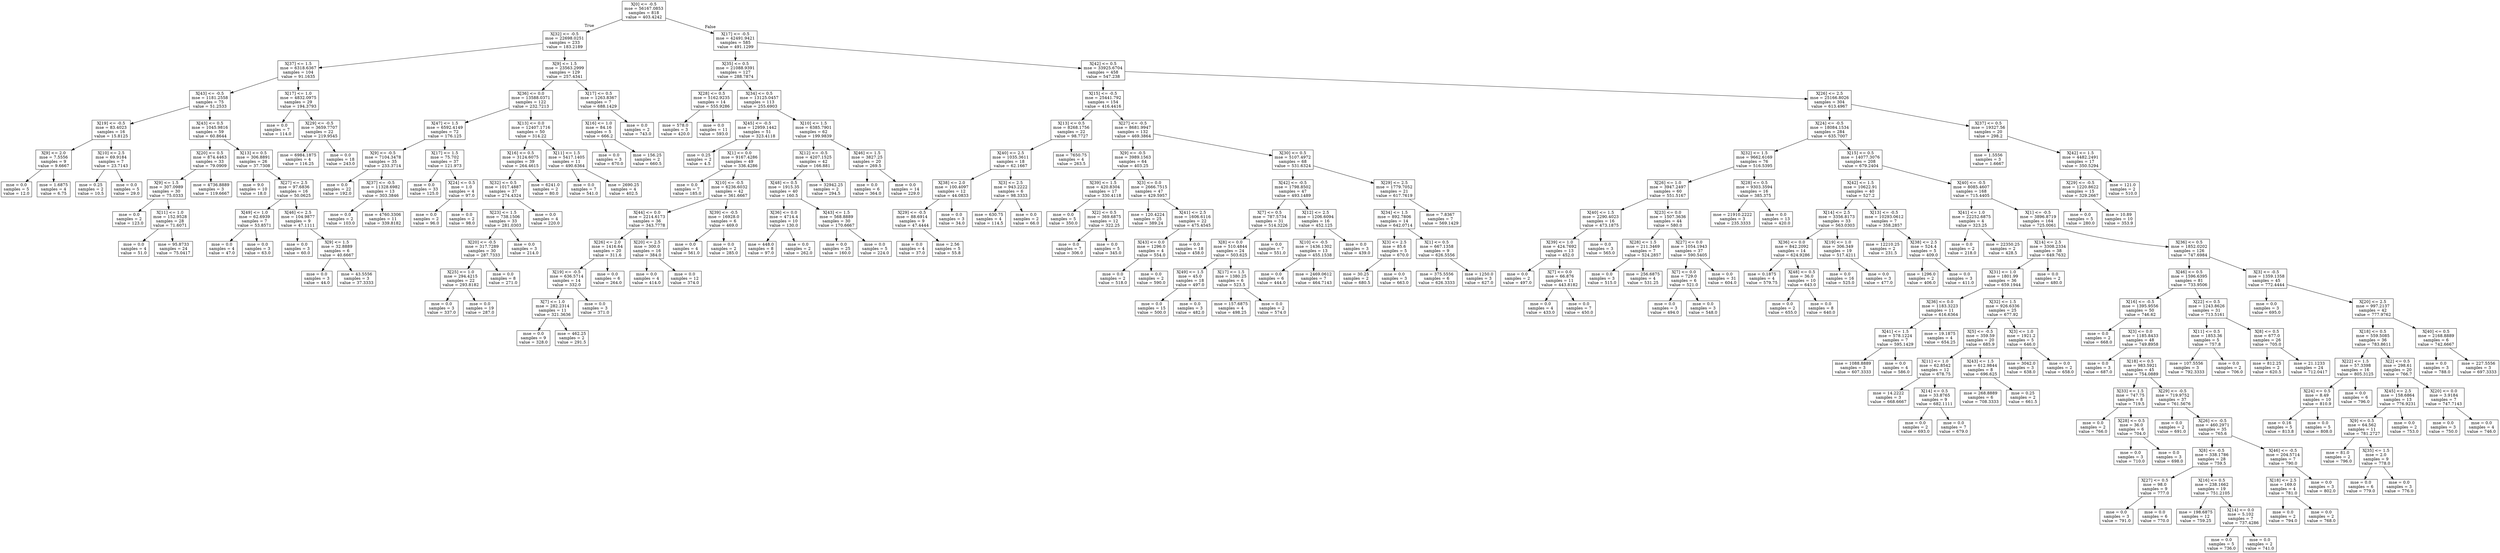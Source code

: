 digraph Tree {
node [shape=box] ;
0 [label="X[0] <= -0.5\nmse = 56167.0853\nsamples = 818\nvalue = 403.4242"] ;
1 [label="X[32] <= -0.5\nmse = 22698.0251\nsamples = 233\nvalue = 183.2189"] ;
0 -> 1 [labeldistance=2.5, labelangle=45, headlabel="True"] ;
2 [label="X[37] <= 1.5\nmse = 6318.6367\nsamples = 104\nvalue = 91.1635"] ;
1 -> 2 ;
3 [label="X[43] <= -0.5\nmse = 1181.2558\nsamples = 75\nvalue = 51.2533"] ;
2 -> 3 ;
4 [label="X[19] <= -0.5\nmse = 83.4023\nsamples = 16\nvalue = 15.8125"] ;
3 -> 4 ;
5 [label="X[9] <= 2.0\nmse = 7.5556\nsamples = 9\nvalue = 9.6667"] ;
4 -> 5 ;
6 [label="mse = 0.0\nsamples = 5\nvalue = 12.0"] ;
5 -> 6 ;
7 [label="mse = 1.6875\nsamples = 4\nvalue = 6.75"] ;
5 -> 7 ;
8 [label="X[10] <= 2.5\nmse = 69.9184\nsamples = 7\nvalue = 23.7143"] ;
4 -> 8 ;
9 [label="mse = 0.25\nsamples = 2\nvalue = 10.5"] ;
8 -> 9 ;
10 [label="mse = 0.0\nsamples = 5\nvalue = 29.0"] ;
8 -> 10 ;
11 [label="X[43] <= 0.5\nmse = 1045.9816\nsamples = 59\nvalue = 60.8644"] ;
3 -> 11 ;
12 [label="X[20] <= 0.5\nmse = 874.4463\nsamples = 33\nvalue = 79.0909"] ;
11 -> 12 ;
13 [label="X[9] <= 1.5\nmse = 307.0989\nsamples = 30\nvalue = 75.0333"] ;
12 -> 13 ;
14 [label="mse = 0.0\nsamples = 2\nvalue = 123.0"] ;
13 -> 14 ;
15 [label="X[11] <= 1.0\nmse = 152.9528\nsamples = 28\nvalue = 71.6071"] ;
13 -> 15 ;
16 [label="mse = 0.0\nsamples = 4\nvalue = 51.0"] ;
15 -> 16 ;
17 [label="mse = 95.8733\nsamples = 24\nvalue = 75.0417"] ;
15 -> 17 ;
18 [label="mse = 4736.8889\nsamples = 3\nvalue = 119.6667"] ;
12 -> 18 ;
19 [label="X[13] <= 0.5\nmse = 306.8891\nsamples = 26\nvalue = 37.7308"] ;
11 -> 19 ;
20 [label="mse = 9.0\nsamples = 10\nvalue = 18.0"] ;
19 -> 20 ;
21 [label="X[27] <= 2.5\nmse = 97.6836\nsamples = 16\nvalue = 50.0625"] ;
19 -> 21 ;
22 [label="X[49] <= 1.0\nmse = 62.6939\nsamples = 7\nvalue = 53.8571"] ;
21 -> 22 ;
23 [label="mse = 0.0\nsamples = 4\nvalue = 47.0"] ;
22 -> 23 ;
24 [label="mse = 0.0\nsamples = 3\nvalue = 63.0"] ;
22 -> 24 ;
25 [label="X[46] <= 2.5\nmse = 104.9877\nsamples = 9\nvalue = 47.1111"] ;
21 -> 25 ;
26 [label="mse = 0.0\nsamples = 3\nvalue = 60.0"] ;
25 -> 26 ;
27 [label="X[9] <= 1.5\nmse = 32.8889\nsamples = 6\nvalue = 40.6667"] ;
25 -> 27 ;
28 [label="mse = 0.0\nsamples = 3\nvalue = 44.0"] ;
27 -> 28 ;
29 [label="mse = 43.5556\nsamples = 3\nvalue = 37.3333"] ;
27 -> 29 ;
30 [label="X[17] <= 1.0\nmse = 4832.0975\nsamples = 29\nvalue = 194.3793"] ;
2 -> 30 ;
31 [label="mse = 0.0\nsamples = 7\nvalue = 114.0"] ;
30 -> 31 ;
32 [label="X[29] <= -0.5\nmse = 3659.7707\nsamples = 22\nvalue = 219.9545"] ;
30 -> 32 ;
33 [label="mse = 6984.1875\nsamples = 4\nvalue = 116.25"] ;
32 -> 33 ;
34 [label="mse = 0.0\nsamples = 18\nvalue = 243.0"] ;
32 -> 34 ;
35 [label="X[9] <= 1.5\nmse = 23563.2999\nsamples = 129\nvalue = 257.4341"] ;
1 -> 35 ;
36 [label="X[36] <= 0.0\nmse = 13588.0371\nsamples = 122\nvalue = 232.7213"] ;
35 -> 36 ;
37 [label="X[47] <= 1.5\nmse = 6592.4149\nsamples = 72\nvalue = 176.125"] ;
36 -> 37 ;
38 [label="X[9] <= -0.5\nmse = 7104.3478\nsamples = 35\nvalue = 233.3714"] ;
37 -> 38 ;
39 [label="mse = 0.0\nsamples = 22\nvalue = 192.0"] ;
38 -> 39 ;
40 [label="X[37] <= -0.5\nmse = 11328.6982\nsamples = 13\nvalue = 303.3846"] ;
38 -> 40 ;
41 [label="mse = 0.0\nsamples = 2\nvalue = 103.0"] ;
40 -> 41 ;
42 [label="mse = 4760.3306\nsamples = 11\nvalue = 339.8182"] ;
40 -> 42 ;
43 [label="X[17] <= 1.5\nmse = 75.702\nsamples = 37\nvalue = 121.973"] ;
37 -> 43 ;
44 [label="mse = 0.0\nsamples = 33\nvalue = 125.0"] ;
43 -> 44 ;
45 [label="X[24] <= 0.5\nmse = 1.0\nsamples = 4\nvalue = 97.0"] ;
43 -> 45 ;
46 [label="mse = 0.0\nsamples = 2\nvalue = 96.0"] ;
45 -> 46 ;
47 [label="mse = 0.0\nsamples = 2\nvalue = 98.0"] ;
45 -> 47 ;
48 [label="X[13] <= 0.0\nmse = 12407.1716\nsamples = 50\nvalue = 314.22"] ;
36 -> 48 ;
49 [label="X[16] <= 0.5\nmse = 3124.6075\nsamples = 39\nvalue = 264.4615"] ;
48 -> 49 ;
50 [label="X[32] <= 0.5\nmse = 1017.4887\nsamples = 37\nvalue = 274.4324"] ;
49 -> 50 ;
51 [label="X[23] <= 1.5\nmse = 738.1506\nsamples = 33\nvalue = 281.0303"] ;
50 -> 51 ;
52 [label="X[20] <= -0.5\nmse = 317.7289\nsamples = 30\nvalue = 287.7333"] ;
51 -> 52 ;
53 [label="X[25] <= 1.0\nmse = 294.4215\nsamples = 22\nvalue = 293.8182"] ;
52 -> 53 ;
54 [label="mse = 0.0\nsamples = 3\nvalue = 337.0"] ;
53 -> 54 ;
55 [label="mse = 0.0\nsamples = 19\nvalue = 287.0"] ;
53 -> 55 ;
56 [label="mse = 0.0\nsamples = 8\nvalue = 271.0"] ;
52 -> 56 ;
57 [label="mse = 0.0\nsamples = 3\nvalue = 214.0"] ;
51 -> 57 ;
58 [label="mse = 0.0\nsamples = 4\nvalue = 220.0"] ;
50 -> 58 ;
59 [label="mse = 6241.0\nsamples = 2\nvalue = 80.0"] ;
49 -> 59 ;
60 [label="X[11] <= 1.5\nmse = 5417.1405\nsamples = 11\nvalue = 490.6364"] ;
48 -> 60 ;
61 [label="mse = 0.0\nsamples = 7\nvalue = 541.0"] ;
60 -> 61 ;
62 [label="mse = 2690.25\nsamples = 4\nvalue = 402.5"] ;
60 -> 62 ;
63 [label="X[17] <= 0.5\nmse = 1263.8367\nsamples = 7\nvalue = 688.1429"] ;
35 -> 63 ;
64 [label="X[16] <= 1.0\nmse = 84.16\nsamples = 5\nvalue = 666.2"] ;
63 -> 64 ;
65 [label="mse = 0.0\nsamples = 3\nvalue = 670.0"] ;
64 -> 65 ;
66 [label="mse = 156.25\nsamples = 2\nvalue = 660.5"] ;
64 -> 66 ;
67 [label="mse = 0.0\nsamples = 2\nvalue = 743.0"] ;
63 -> 67 ;
68 [label="X[17] <= -0.5\nmse = 42491.9421\nsamples = 585\nvalue = 491.1299"] ;
0 -> 68 [labeldistance=2.5, labelangle=-45, headlabel="False"] ;
69 [label="X[35] <= 0.5\nmse = 21088.9391\nsamples = 127\nvalue = 288.7874"] ;
68 -> 69 ;
70 [label="X[28] <= 0.5\nmse = 5162.9235\nsamples = 14\nvalue = 555.9286"] ;
69 -> 70 ;
71 [label="mse = 578.0\nsamples = 3\nvalue = 420.0"] ;
70 -> 71 ;
72 [label="mse = 0.0\nsamples = 11\nvalue = 593.0"] ;
70 -> 72 ;
73 [label="X[34] <= 0.5\nmse = 13125.0457\nsamples = 113\nvalue = 255.6903"] ;
69 -> 73 ;
74 [label="X[45] <= -0.5\nmse = 12959.1442\nsamples = 51\nvalue = 323.4118"] ;
73 -> 74 ;
75 [label="mse = 0.25\nsamples = 2\nvalue = 4.5"] ;
74 -> 75 ;
76 [label="X[1] <= 0.0\nmse = 9167.4286\nsamples = 49\nvalue = 336.4286"] ;
74 -> 76 ;
77 [label="mse = 0.0\nsamples = 7\nvalue = 185.0"] ;
76 -> 77 ;
78 [label="X[10] <= -0.5\nmse = 6236.6032\nsamples = 42\nvalue = 361.6667"] ;
76 -> 78 ;
79 [label="X[44] <= 0.0\nmse = 2214.6173\nsamples = 36\nvalue = 343.7778"] ;
78 -> 79 ;
80 [label="X[26] <= 2.0\nmse = 1416.64\nsamples = 20\nvalue = 311.6"] ;
79 -> 80 ;
81 [label="X[19] <= -0.5\nmse = 636.5714\nsamples = 14\nvalue = 332.0"] ;
80 -> 81 ;
82 [label="X[7] <= 1.0\nmse = 282.2314\nsamples = 11\nvalue = 321.3636"] ;
81 -> 82 ;
83 [label="mse = 0.0\nsamples = 9\nvalue = 328.0"] ;
82 -> 83 ;
84 [label="mse = 462.25\nsamples = 2\nvalue = 291.5"] ;
82 -> 84 ;
85 [label="mse = 0.0\nsamples = 3\nvalue = 371.0"] ;
81 -> 85 ;
86 [label="mse = 0.0\nsamples = 6\nvalue = 264.0"] ;
80 -> 86 ;
87 [label="X[20] <= 2.5\nmse = 300.0\nsamples = 16\nvalue = 384.0"] ;
79 -> 87 ;
88 [label="mse = 0.0\nsamples = 4\nvalue = 414.0"] ;
87 -> 88 ;
89 [label="mse = 0.0\nsamples = 12\nvalue = 374.0"] ;
87 -> 89 ;
90 [label="X[39] <= -0.5\nmse = 16928.0\nsamples = 6\nvalue = 469.0"] ;
78 -> 90 ;
91 [label="mse = 0.0\nsamples = 4\nvalue = 561.0"] ;
90 -> 91 ;
92 [label="mse = 0.0\nsamples = 2\nvalue = 285.0"] ;
90 -> 92 ;
93 [label="X[10] <= 1.5\nmse = 6385.7901\nsamples = 62\nvalue = 199.9839"] ;
73 -> 93 ;
94 [label="X[12] <= -0.5\nmse = 4207.1525\nsamples = 42\nvalue = 166.881"] ;
93 -> 94 ;
95 [label="X[48] <= 0.5\nmse = 1915.35\nsamples = 40\nvalue = 160.5"] ;
94 -> 95 ;
96 [label="X[36] <= 0.0\nmse = 4714.4\nsamples = 10\nvalue = 130.0"] ;
95 -> 96 ;
97 [label="mse = 448.0\nsamples = 8\nvalue = 97.0"] ;
96 -> 97 ;
98 [label="mse = 0.0\nsamples = 2\nvalue = 262.0"] ;
96 -> 98 ;
99 [label="X[43] <= 1.5\nmse = 568.8889\nsamples = 30\nvalue = 170.6667"] ;
95 -> 99 ;
100 [label="mse = 0.0\nsamples = 25\nvalue = 160.0"] ;
99 -> 100 ;
101 [label="mse = 0.0\nsamples = 5\nvalue = 224.0"] ;
99 -> 101 ;
102 [label="mse = 32942.25\nsamples = 2\nvalue = 294.5"] ;
94 -> 102 ;
103 [label="X[46] <= 1.5\nmse = 3827.25\nsamples = 20\nvalue = 269.5"] ;
93 -> 103 ;
104 [label="mse = 0.0\nsamples = 6\nvalue = 364.0"] ;
103 -> 104 ;
105 [label="mse = 0.0\nsamples = 14\nvalue = 229.0"] ;
103 -> 105 ;
106 [label="X[42] <= 0.5\nmse = 33925.6704\nsamples = 458\nvalue = 547.238"] ;
68 -> 106 ;
107 [label="X[15] <= -0.5\nmse = 25441.792\nsamples = 154\nvalue = 416.4416"] ;
106 -> 107 ;
108 [label="X[13] <= 0.5\nmse = 8268.1756\nsamples = 22\nvalue = 98.7727"] ;
107 -> 108 ;
109 [label="X[40] <= 2.5\nmse = 1035.3611\nsamples = 18\nvalue = 62.1667"] ;
108 -> 109 ;
110 [label="X[38] <= 2.0\nmse = 100.4097\nsamples = 12\nvalue = 44.0833"] ;
109 -> 110 ;
111 [label="X[29] <= -0.5\nmse = 88.6914\nsamples = 9\nvalue = 47.4444"] ;
110 -> 111 ;
112 [label="mse = 0.0\nsamples = 4\nvalue = 37.0"] ;
111 -> 112 ;
113 [label="mse = 2.56\nsamples = 5\nvalue = 55.8"] ;
111 -> 113 ;
114 [label="mse = 0.0\nsamples = 3\nvalue = 34.0"] ;
110 -> 114 ;
115 [label="X[3] <= 2.5\nmse = 943.2222\nsamples = 6\nvalue = 98.3333"] ;
109 -> 115 ;
116 [label="mse = 630.75\nsamples = 4\nvalue = 114.5"] ;
115 -> 116 ;
117 [label="mse = 0.0\nsamples = 2\nvalue = 66.0"] ;
115 -> 117 ;
118 [label="mse = 7650.75\nsamples = 4\nvalue = 263.5"] ;
108 -> 118 ;
119 [label="X[27] <= -0.5\nmse = 8681.9947\nsamples = 132\nvalue = 469.3864"] ;
107 -> 119 ;
120 [label="X[9] <= -0.5\nmse = 3989.1563\nsamples = 64\nvalue = 403.25"] ;
119 -> 120 ;
121 [label="X[39] <= 1.5\nmse = 420.8304\nsamples = 17\nvalue = 330.4118"] ;
120 -> 121 ;
122 [label="mse = 0.0\nsamples = 5\nvalue = 350.0"] ;
121 -> 122 ;
123 [label="X[2] <= 0.5\nmse = 369.6875\nsamples = 12\nvalue = 322.25"] ;
121 -> 123 ;
124 [label="mse = 0.0\nsamples = 7\nvalue = 306.0"] ;
123 -> 124 ;
125 [label="mse = 0.0\nsamples = 5\nvalue = 345.0"] ;
123 -> 125 ;
126 [label="X[3] <= 0.0\nmse = 2666.7515\nsamples = 47\nvalue = 429.5957"] ;
120 -> 126 ;
127 [label="mse = 120.4224\nsamples = 25\nvalue = 389.24"] ;
126 -> 127 ;
128 [label="X[41] <= 2.5\nmse = 1606.6116\nsamples = 22\nvalue = 475.4545"] ;
126 -> 128 ;
129 [label="X[43] <= 0.0\nmse = 1296.0\nsamples = 4\nvalue = 554.0"] ;
128 -> 129 ;
130 [label="mse = 0.0\nsamples = 2\nvalue = 518.0"] ;
129 -> 130 ;
131 [label="mse = 0.0\nsamples = 2\nvalue = 590.0"] ;
129 -> 131 ;
132 [label="mse = 0.0\nsamples = 18\nvalue = 458.0"] ;
128 -> 132 ;
133 [label="X[30] <= 0.5\nmse = 5107.4972\nsamples = 68\nvalue = 531.6324"] ;
119 -> 133 ;
134 [label="X[42] <= -0.5\nmse = 1798.8502\nsamples = 47\nvalue = 493.1489"] ;
133 -> 134 ;
135 [label="X[7] <= 0.5\nmse = 787.5734\nsamples = 31\nvalue = 514.3226"] ;
134 -> 135 ;
136 [label="X[8] <= 0.0\nmse = 510.4844\nsamples = 24\nvalue = 503.625"] ;
135 -> 136 ;
137 [label="X[49] <= 1.5\nmse = 45.0\nsamples = 18\nvalue = 497.0"] ;
136 -> 137 ;
138 [label="mse = 0.0\nsamples = 15\nvalue = 500.0"] ;
137 -> 138 ;
139 [label="mse = 0.0\nsamples = 3\nvalue = 482.0"] ;
137 -> 139 ;
140 [label="X[17] <= 1.5\nmse = 1380.25\nsamples = 6\nvalue = 523.5"] ;
136 -> 140 ;
141 [label="mse = 157.6875\nsamples = 4\nvalue = 498.25"] ;
140 -> 141 ;
142 [label="mse = 0.0\nsamples = 2\nvalue = 574.0"] ;
140 -> 142 ;
143 [label="mse = 0.0\nsamples = 7\nvalue = 551.0"] ;
135 -> 143 ;
144 [label="X[12] <= 2.5\nmse = 1206.6094\nsamples = 16\nvalue = 452.125"] ;
134 -> 144 ;
145 [label="X[10] <= -0.5\nmse = 1436.1302\nsamples = 13\nvalue = 455.1538"] ;
144 -> 145 ;
146 [label="mse = 0.0\nsamples = 6\nvalue = 444.0"] ;
145 -> 146 ;
147 [label="mse = 2469.0612\nsamples = 7\nvalue = 464.7143"] ;
145 -> 147 ;
148 [label="mse = 0.0\nsamples = 3\nvalue = 439.0"] ;
144 -> 148 ;
149 [label="X[29] <= 2.5\nmse = 1779.7052\nsamples = 21\nvalue = 617.7619"] ;
133 -> 149 ;
150 [label="X[34] <= 1.5\nmse = 892.7806\nsamples = 14\nvalue = 642.0714"] ;
149 -> 150 ;
151 [label="X[3] <= 2.5\nmse = 85.6\nsamples = 5\nvalue = 670.0"] ;
150 -> 151 ;
152 [label="mse = 30.25\nsamples = 2\nvalue = 680.5"] ;
151 -> 152 ;
153 [label="mse = 0.0\nsamples = 3\nvalue = 663.0"] ;
151 -> 153 ;
154 [label="X[1] <= 0.5\nmse = 667.1358\nsamples = 9\nvalue = 626.5556"] ;
150 -> 154 ;
155 [label="mse = 375.5556\nsamples = 6\nvalue = 626.3333"] ;
154 -> 155 ;
156 [label="mse = 1250.0\nsamples = 3\nvalue = 627.0"] ;
154 -> 156 ;
157 [label="mse = 7.8367\nsamples = 7\nvalue = 569.1429"] ;
149 -> 157 ;
158 [label="X[26] <= 2.5\nmse = 25166.8026\nsamples = 304\nvalue = 613.4967"] ;
106 -> 158 ;
159 [label="X[24] <= -0.5\nmse = 18084.1534\nsamples = 284\nvalue = 635.7007"] ;
158 -> 159 ;
160 [label="X[32] <= 1.5\nmse = 9662.6169\nsamples = 76\nvalue = 516.5395"] ;
159 -> 160 ;
161 [label="X[26] <= 1.0\nmse = 3947.2497\nsamples = 60\nvalue = 551.5167"] ;
160 -> 161 ;
162 [label="X[40] <= 1.5\nmse = 2290.4023\nsamples = 16\nvalue = 473.1875"] ;
161 -> 162 ;
163 [label="X[39] <= 1.0\nmse = 424.7692\nsamples = 13\nvalue = 452.0"] ;
162 -> 163 ;
164 [label="mse = 0.0\nsamples = 2\nvalue = 497.0"] ;
163 -> 164 ;
165 [label="X[7] <= 0.0\nmse = 66.876\nsamples = 11\nvalue = 443.8182"] ;
163 -> 165 ;
166 [label="mse = 0.0\nsamples = 4\nvalue = 433.0"] ;
165 -> 166 ;
167 [label="mse = 0.0\nsamples = 7\nvalue = 450.0"] ;
165 -> 167 ;
168 [label="mse = 0.0\nsamples = 3\nvalue = 565.0"] ;
162 -> 168 ;
169 [label="X[23] <= 0.0\nmse = 1507.3636\nsamples = 44\nvalue = 580.0"] ;
161 -> 169 ;
170 [label="X[28] <= 1.5\nmse = 211.3469\nsamples = 7\nvalue = 524.2857"] ;
169 -> 170 ;
171 [label="mse = 0.0\nsamples = 3\nvalue = 515.0"] ;
170 -> 171 ;
172 [label="mse = 256.6875\nsamples = 4\nvalue = 531.25"] ;
170 -> 172 ;
173 [label="X[27] <= 0.0\nmse = 1054.1943\nsamples = 37\nvalue = 590.5405"] ;
169 -> 173 ;
174 [label="X[7] <= 0.0\nmse = 729.0\nsamples = 6\nvalue = 521.0"] ;
173 -> 174 ;
175 [label="mse = 0.0\nsamples = 3\nvalue = 494.0"] ;
174 -> 175 ;
176 [label="mse = 0.0\nsamples = 3\nvalue = 548.0"] ;
174 -> 176 ;
177 [label="mse = 0.0\nsamples = 31\nvalue = 604.0"] ;
173 -> 177 ;
178 [label="X[28] <= 0.5\nmse = 9303.3594\nsamples = 16\nvalue = 385.375"] ;
160 -> 178 ;
179 [label="mse = 21910.2222\nsamples = 3\nvalue = 235.3333"] ;
178 -> 179 ;
180 [label="mse = 0.0\nsamples = 13\nvalue = 420.0"] ;
178 -> 180 ;
181 [label="X[15] <= 0.5\nmse = 14077.3076\nsamples = 208\nvalue = 679.2404"] ;
159 -> 181 ;
182 [label="X[42] <= 1.5\nmse = 10622.91\nsamples = 40\nvalue = 527.2"] ;
181 -> 182 ;
183 [label="X[14] <= 2.5\nmse = 3356.8173\nsamples = 33\nvalue = 563.0303"] ;
182 -> 183 ;
184 [label="X[36] <= 0.0\nmse = 842.2092\nsamples = 14\nvalue = 624.9286"] ;
183 -> 184 ;
185 [label="mse = 0.1875\nsamples = 4\nvalue = 579.75"] ;
184 -> 185 ;
186 [label="X[48] <= 0.5\nmse = 36.0\nsamples = 10\nvalue = 643.0"] ;
184 -> 186 ;
187 [label="mse = 0.0\nsamples = 2\nvalue = 655.0"] ;
186 -> 187 ;
188 [label="mse = 0.0\nsamples = 8\nvalue = 640.0"] ;
186 -> 188 ;
189 [label="X[19] <= 1.0\nmse = 306.349\nsamples = 19\nvalue = 517.4211"] ;
183 -> 189 ;
190 [label="mse = 0.0\nsamples = 16\nvalue = 525.0"] ;
189 -> 190 ;
191 [label="mse = 0.0\nsamples = 3\nvalue = 477.0"] ;
189 -> 191 ;
192 [label="X[13] <= -0.5\nmse = 10293.0612\nsamples = 7\nvalue = 358.2857"] ;
182 -> 192 ;
193 [label="mse = 12210.25\nsamples = 2\nvalue = 231.5"] ;
192 -> 193 ;
194 [label="X[38] <= 2.5\nmse = 524.4\nsamples = 5\nvalue = 409.0"] ;
192 -> 194 ;
195 [label="mse = 1296.0\nsamples = 2\nvalue = 406.0"] ;
194 -> 195 ;
196 [label="mse = 0.0\nsamples = 3\nvalue = 411.0"] ;
194 -> 196 ;
197 [label="X[40] <= -0.5\nmse = 8085.4607\nsamples = 168\nvalue = 715.4405"] ;
181 -> 197 ;
198 [label="X[41] <= 1.0\nmse = 22252.6875\nsamples = 4\nvalue = 323.25"] ;
197 -> 198 ;
199 [label="mse = 0.0\nsamples = 2\nvalue = 218.0"] ;
198 -> 199 ;
200 [label="mse = 22350.25\nsamples = 2\nvalue = 428.5"] ;
198 -> 200 ;
201 [label="X[1] <= -0.5\nmse = 3896.8719\nsamples = 164\nvalue = 725.0061"] ;
197 -> 201 ;
202 [label="X[14] <= 2.5\nmse = 3308.2334\nsamples = 38\nvalue = 649.7632"] ;
201 -> 202 ;
203 [label="X[31] <= 1.0\nmse = 1801.99\nsamples = 36\nvalue = 659.1944"] ;
202 -> 203 ;
204 [label="X[36] <= 0.0\nmse = 1183.3223\nsamples = 11\nvalue = 616.6364"] ;
203 -> 204 ;
205 [label="X[41] <= 1.5\nmse = 578.1224\nsamples = 7\nvalue = 595.1429"] ;
204 -> 205 ;
206 [label="mse = 1088.8889\nsamples = 3\nvalue = 607.3333"] ;
205 -> 206 ;
207 [label="mse = 0.0\nsamples = 4\nvalue = 586.0"] ;
205 -> 207 ;
208 [label="mse = 19.1875\nsamples = 4\nvalue = 654.25"] ;
204 -> 208 ;
209 [label="X[32] <= 1.5\nmse = 926.6336\nsamples = 25\nvalue = 677.92"] ;
203 -> 209 ;
210 [label="X[5] <= -0.5\nmse = 359.59\nsamples = 20\nvalue = 685.9"] ;
209 -> 210 ;
211 [label="X[11] <= 1.0\nmse = 62.8542\nsamples = 12\nvalue = 678.75"] ;
210 -> 211 ;
212 [label="mse = 14.2222\nsamples = 3\nvalue = 668.6667"] ;
211 -> 212 ;
213 [label="X[14] <= 0.5\nmse = 33.8765\nsamples = 9\nvalue = 682.1111"] ;
211 -> 213 ;
214 [label="mse = 0.0\nsamples = 2\nvalue = 693.0"] ;
213 -> 214 ;
215 [label="mse = 0.0\nsamples = 7\nvalue = 679.0"] ;
213 -> 215 ;
216 [label="X[43] <= 1.5\nmse = 612.9844\nsamples = 8\nvalue = 696.625"] ;
210 -> 216 ;
217 [label="mse = 268.8889\nsamples = 6\nvalue = 708.3333"] ;
216 -> 217 ;
218 [label="mse = 0.25\nsamples = 2\nvalue = 661.5"] ;
216 -> 218 ;
219 [label="X[3] <= 1.0\nmse = 1921.2\nsamples = 5\nvalue = 646.0"] ;
209 -> 219 ;
220 [label="mse = 3042.0\nsamples = 3\nvalue = 638.0"] ;
219 -> 220 ;
221 [label="mse = 0.0\nsamples = 2\nvalue = 658.0"] ;
219 -> 221 ;
222 [label="mse = 0.0\nsamples = 2\nvalue = 480.0"] ;
202 -> 222 ;
223 [label="X[36] <= 0.5\nmse = 1852.0202\nsamples = 126\nvalue = 747.6984"] ;
201 -> 223 ;
224 [label="X[46] <= 0.5\nmse = 1596.6395\nsamples = 81\nvalue = 733.9506"] ;
223 -> 224 ;
225 [label="X[16] <= -0.5\nmse = 1395.9556\nsamples = 50\nvalue = 746.62"] ;
224 -> 225 ;
226 [label="mse = 0.0\nsamples = 2\nvalue = 668.0"] ;
225 -> 226 ;
227 [label="X[3] <= 0.0\nmse = 1185.8433\nsamples = 48\nvalue = 749.8958"] ;
225 -> 227 ;
228 [label="mse = 0.0\nsamples = 3\nvalue = 687.0"] ;
227 -> 228 ;
229 [label="X[18] <= 0.5\nmse = 983.5921\nsamples = 45\nvalue = 754.0889"] ;
227 -> 229 ;
230 [label="X[33] <= 1.5\nmse = 747.75\nsamples = 8\nvalue = 719.5"] ;
229 -> 230 ;
231 [label="mse = 0.0\nsamples = 2\nvalue = 766.0"] ;
230 -> 231 ;
232 [label="X[28] <= 0.5\nmse = 36.0\nsamples = 6\nvalue = 704.0"] ;
230 -> 232 ;
233 [label="mse = 0.0\nsamples = 3\nvalue = 710.0"] ;
232 -> 233 ;
234 [label="mse = 0.0\nsamples = 3\nvalue = 698.0"] ;
232 -> 234 ;
235 [label="X[29] <= -0.5\nmse = 719.9752\nsamples = 37\nvalue = 761.5676"] ;
229 -> 235 ;
236 [label="mse = 0.0\nsamples = 2\nvalue = 691.0"] ;
235 -> 236 ;
237 [label="X[26] <= -0.5\nmse = 460.2971\nsamples = 35\nvalue = 765.6"] ;
235 -> 237 ;
238 [label="X[8] <= -0.5\nmse = 338.1786\nsamples = 28\nvalue = 759.5"] ;
237 -> 238 ;
239 [label="X[27] <= 0.5\nmse = 98.0\nsamples = 9\nvalue = 777.0"] ;
238 -> 239 ;
240 [label="mse = 0.0\nsamples = 3\nvalue = 791.0"] ;
239 -> 240 ;
241 [label="mse = 0.0\nsamples = 6\nvalue = 770.0"] ;
239 -> 241 ;
242 [label="X[16] <= 0.5\nmse = 238.1662\nsamples = 19\nvalue = 751.2105"] ;
238 -> 242 ;
243 [label="mse = 198.6875\nsamples = 12\nvalue = 759.25"] ;
242 -> 243 ;
244 [label="X[14] <= 0.0\nmse = 5.102\nsamples = 7\nvalue = 737.4286"] ;
242 -> 244 ;
245 [label="mse = 0.0\nsamples = 5\nvalue = 736.0"] ;
244 -> 245 ;
246 [label="mse = 0.0\nsamples = 2\nvalue = 741.0"] ;
244 -> 246 ;
247 [label="X[46] <= -0.5\nmse = 204.5714\nsamples = 7\nvalue = 790.0"] ;
237 -> 247 ;
248 [label="X[18] <= 2.5\nmse = 169.0\nsamples = 4\nvalue = 781.0"] ;
247 -> 248 ;
249 [label="mse = 0.0\nsamples = 2\nvalue = 794.0"] ;
248 -> 249 ;
250 [label="mse = 0.0\nsamples = 2\nvalue = 768.0"] ;
248 -> 250 ;
251 [label="mse = 0.0\nsamples = 3\nvalue = 802.0"] ;
247 -> 251 ;
252 [label="X[22] <= 0.5\nmse = 1243.8626\nsamples = 31\nvalue = 713.5161"] ;
224 -> 252 ;
253 [label="X[11] <= 0.5\nmse = 1853.36\nsamples = 5\nvalue = 757.8"] ;
252 -> 253 ;
254 [label="mse = 107.5556\nsamples = 3\nvalue = 792.3333"] ;
253 -> 254 ;
255 [label="mse = 0.0\nsamples = 2\nvalue = 706.0"] ;
253 -> 255 ;
256 [label="X[8] <= 0.5\nmse = 677.0\nsamples = 26\nvalue = 705.0"] ;
252 -> 256 ;
257 [label="mse = 812.25\nsamples = 2\nvalue = 620.5"] ;
256 -> 257 ;
258 [label="mse = 21.1233\nsamples = 24\nvalue = 712.0417"] ;
256 -> 258 ;
259 [label="X[3] <= -0.5\nmse = 1359.1358\nsamples = 45\nvalue = 772.4444"] ;
223 -> 259 ;
260 [label="mse = 0.0\nsamples = 3\nvalue = 695.0"] ;
259 -> 260 ;
261 [label="X[20] <= 2.5\nmse = 997.2137\nsamples = 42\nvalue = 777.9762"] ;
259 -> 261 ;
262 [label="X[18] <= 0.5\nmse = 559.5085\nsamples = 36\nvalue = 783.8611"] ;
261 -> 262 ;
263 [label="X[22] <= 1.5\nmse = 57.3398\nsamples = 16\nvalue = 805.3125"] ;
262 -> 263 ;
264 [label="X[24] <= 0.5\nmse = 8.49\nsamples = 10\nvalue = 810.9"] ;
263 -> 264 ;
265 [label="mse = 0.16\nsamples = 5\nvalue = 813.8"] ;
264 -> 265 ;
266 [label="mse = 0.0\nsamples = 5\nvalue = 808.0"] ;
264 -> 266 ;
267 [label="mse = 0.0\nsamples = 6\nvalue = 796.0"] ;
263 -> 267 ;
268 [label="X[2] <= 0.5\nmse = 298.61\nsamples = 20\nvalue = 766.7"] ;
262 -> 268 ;
269 [label="X[45] <= 2.5\nmse = 158.6864\nsamples = 13\nvalue = 776.9231"] ;
268 -> 269 ;
270 [label="X[9] <= 0.5\nmse = 64.562\nsamples = 11\nvalue = 781.2727"] ;
269 -> 270 ;
271 [label="mse = 81.0\nsamples = 2\nvalue = 796.0"] ;
270 -> 271 ;
272 [label="X[35] <= 1.5\nmse = 2.0\nsamples = 9\nvalue = 778.0"] ;
270 -> 272 ;
273 [label="mse = 0.0\nsamples = 6\nvalue = 779.0"] ;
272 -> 273 ;
274 [label="mse = 0.0\nsamples = 3\nvalue = 776.0"] ;
272 -> 274 ;
275 [label="mse = 0.0\nsamples = 2\nvalue = 753.0"] ;
269 -> 275 ;
276 [label="X[20] <= 0.0\nmse = 3.9184\nsamples = 7\nvalue = 747.7143"] ;
268 -> 276 ;
277 [label="mse = 0.0\nsamples = 3\nvalue = 750.0"] ;
276 -> 277 ;
278 [label="mse = 0.0\nsamples = 4\nvalue = 746.0"] ;
276 -> 278 ;
279 [label="X[40] <= 0.5\nmse = 2168.8889\nsamples = 6\nvalue = 742.6667"] ;
261 -> 279 ;
280 [label="mse = 0.0\nsamples = 3\nvalue = 788.0"] ;
279 -> 280 ;
281 [label="mse = 227.5556\nsamples = 3\nvalue = 697.3333"] ;
279 -> 281 ;
282 [label="X[37] <= 0.5\nmse = 19327.56\nsamples = 20\nvalue = 298.2"] ;
158 -> 282 ;
283 [label="mse = 1.5556\nsamples = 3\nvalue = 1.6667"] ;
282 -> 283 ;
284 [label="X[42] <= 1.5\nmse = 4482.2491\nsamples = 17\nvalue = 350.5294"] ;
282 -> 284 ;
285 [label="X[29] <= -0.5\nmse = 1220.8622\nsamples = 15\nvalue = 329.2667"] ;
284 -> 285 ;
286 [label="mse = 0.0\nsamples = 5\nvalue = 280.0"] ;
285 -> 286 ;
287 [label="mse = 10.89\nsamples = 10\nvalue = 353.9"] ;
285 -> 287 ;
288 [label="mse = 121.0\nsamples = 2\nvalue = 510.0"] ;
284 -> 288 ;
}